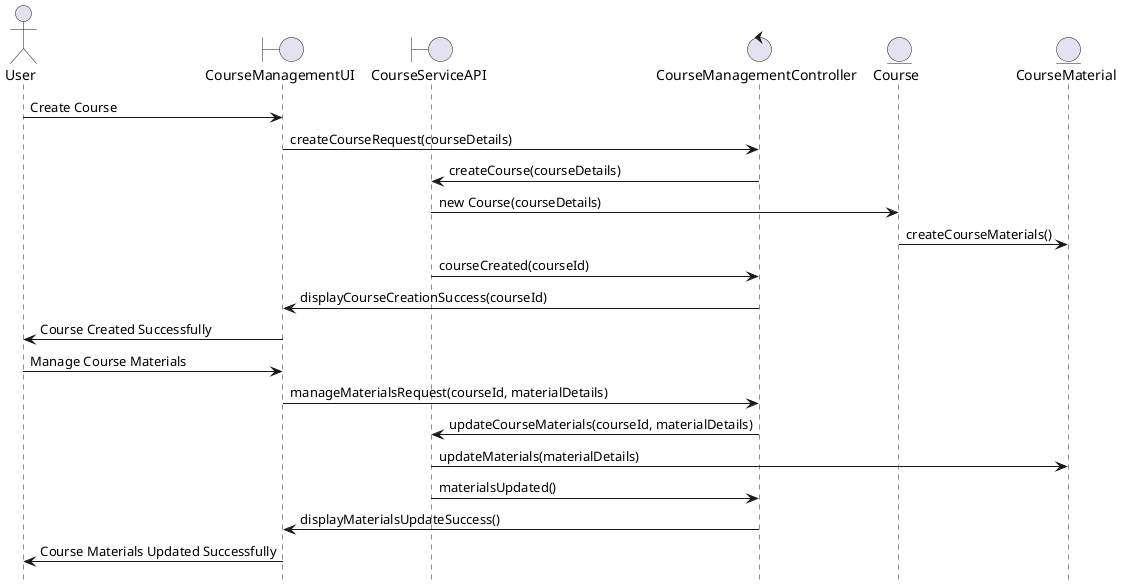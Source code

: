 @startuml
hide footbox

actor User
boundary CourseManagementUI
boundary CourseServiceAPI

control CourseManagementController

entity Course
entity CourseMaterial

User -> CourseManagementUI : Create Course
CourseManagementUI -> CourseManagementController : createCourseRequest(courseDetails)
CourseManagementController -> CourseServiceAPI : createCourse(courseDetails)
CourseServiceAPI -> Course : new Course(courseDetails)
Course -> CourseMaterial : createCourseMaterials()
CourseServiceAPI -> CourseManagementController : courseCreated(courseId)
CourseManagementController -> CourseManagementUI : displayCourseCreationSuccess(courseId)
CourseManagementUI -> User : Course Created Successfully

User -> CourseManagementUI : Manage Course Materials
CourseManagementUI -> CourseManagementController : manageMaterialsRequest(courseId, materialDetails)
CourseManagementController -> CourseServiceAPI : updateCourseMaterials(courseId, materialDetails)
CourseServiceAPI -> CourseMaterial : updateMaterials(materialDetails)
CourseServiceAPI -> CourseManagementController : materialsUpdated()
CourseManagementController -> CourseManagementUI : displayMaterialsUpdateSuccess()
CourseManagementUI -> User : Course Materials Updated Successfully

@enduml
